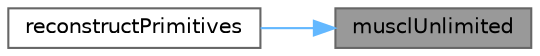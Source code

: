 digraph "musclUnlimited"
{
 // LATEX_PDF_SIZE
  bgcolor="transparent";
  edge [fontname=Helvetica,fontsize=10,labelfontname=Helvetica,labelfontsize=10];
  node [fontname=Helvetica,fontsize=10,shape=box,height=0.2,width=0.4];
  rankdir="RL";
  Node1 [id="Node000001",label="musclUnlimited",height=0.2,width=0.4,color="gray40", fillcolor="grey60", style="filled", fontcolor="black",tooltip="Unlimited reconstruction."];
  Node1 -> Node2 [id="edge1_Node000001_Node000002",dir="back",color="steelblue1",style="solid",tooltip=" "];
  Node2 [id="Node000002",label="reconstructPrimitives",height=0.2,width=0.4,color="grey40", fillcolor="white", style="filled",URL="$convection_2common_8hpp.html#a6959ed08facd19e1a07eec7ca241e96e",tooltip="Retrieve primitive variables for points i/j, reconstructing them if needed."];
}
